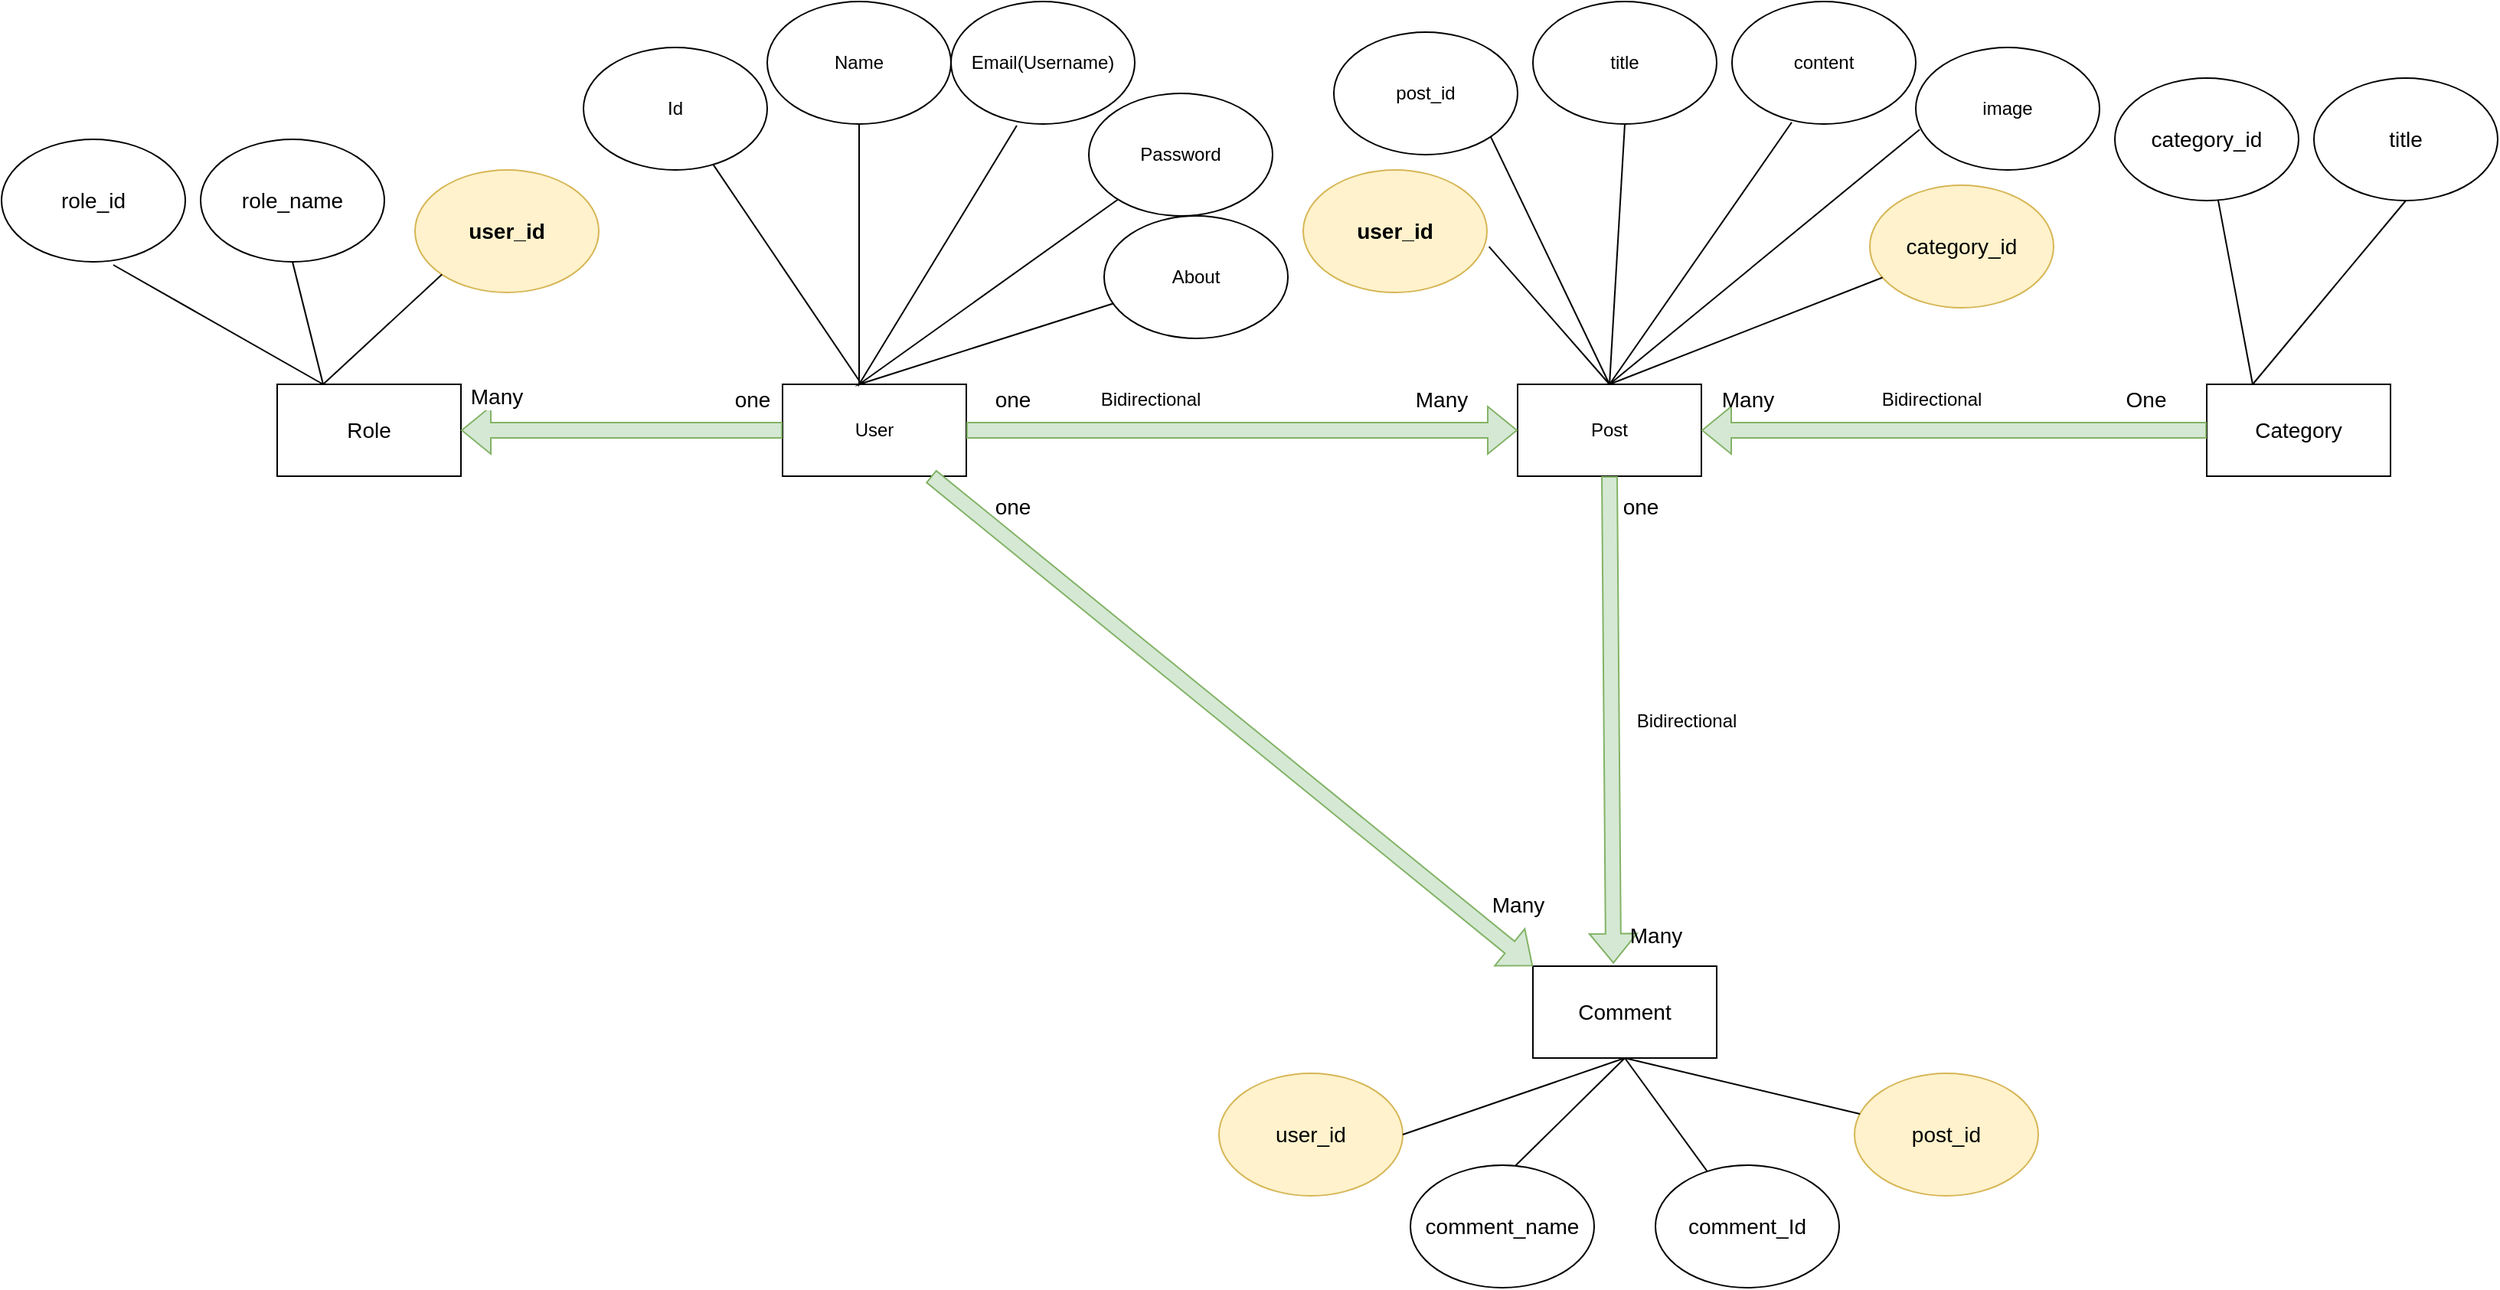 <mxfile version="16.5.1" type="device"><diagram id="6HhjdhrUA7WyOjACRvL_" name="Page-1"><mxGraphModel dx="1718" dy="553" grid="1" gridSize="10" guides="1" tooltips="1" connect="1" arrows="1" fold="1" page="1" pageScale="1" pageWidth="850" pageHeight="1100" math="0" shadow="0"><root><mxCell id="0"/><mxCell id="1" parent="0"/><mxCell id="ZEF_3SNM-UZM0ssutcNv-1" value="User" style="rounded=0;whiteSpace=wrap;html=1;" parent="1" vertex="1"><mxGeometry x="140" y="250" width="120" height="60" as="geometry"/></mxCell><mxCell id="ZEF_3SNM-UZM0ssutcNv-2" value="Id" style="ellipse;whiteSpace=wrap;html=1;" parent="1" vertex="1"><mxGeometry x="10" y="30" width="120" height="80" as="geometry"/></mxCell><mxCell id="ZEF_3SNM-UZM0ssutcNv-3" value="" style="endArrow=none;html=1;rounded=0;exitX=0.358;exitY=1.013;exitDx=0;exitDy=0;exitPerimeter=0;" parent="1" source="ZEF_3SNM-UZM0ssutcNv-6" target="ZEF_3SNM-UZM0ssutcNv-5" edge="1"><mxGeometry width="50" height="50" relative="1" as="geometry"><mxPoint x="400" y="270" as="sourcePoint"/><mxPoint x="450" y="220" as="targetPoint"/><Array as="points"><mxPoint x="190" y="250"/></Array></mxGeometry></mxCell><mxCell id="ZEF_3SNM-UZM0ssutcNv-4" value="" style="endArrow=none;html=1;rounded=0;entryX=0.425;entryY=-0.017;entryDx=0;entryDy=0;entryPerimeter=0;" parent="1" source="ZEF_3SNM-UZM0ssutcNv-2" target="ZEF_3SNM-UZM0ssutcNv-1" edge="1"><mxGeometry width="50" height="50" relative="1" as="geometry"><mxPoint x="400" y="270" as="sourcePoint"/><mxPoint x="450" y="220" as="targetPoint"/></mxGeometry></mxCell><mxCell id="ZEF_3SNM-UZM0ssutcNv-5" value="Name" style="ellipse;whiteSpace=wrap;html=1;" parent="1" vertex="1"><mxGeometry x="130" width="120" height="80" as="geometry"/></mxCell><mxCell id="ZEF_3SNM-UZM0ssutcNv-6" value="Email(Username)" style="ellipse;whiteSpace=wrap;html=1;" parent="1" vertex="1"><mxGeometry x="250" width="120" height="80" as="geometry"/></mxCell><mxCell id="ZEF_3SNM-UZM0ssutcNv-7" value="Password" style="ellipse;whiteSpace=wrap;html=1;" parent="1" vertex="1"><mxGeometry x="340" y="60" width="120" height="80" as="geometry"/></mxCell><mxCell id="ZEF_3SNM-UZM0ssutcNv-8" value="About" style="ellipse;whiteSpace=wrap;html=1;" parent="1" vertex="1"><mxGeometry x="350" y="140" width="120" height="80" as="geometry"/></mxCell><mxCell id="ZEF_3SNM-UZM0ssutcNv-9" value="" style="endArrow=none;html=1;rounded=0;" parent="1" source="ZEF_3SNM-UZM0ssutcNv-8" target="ZEF_3SNM-UZM0ssutcNv-7" edge="1"><mxGeometry width="50" height="50" relative="1" as="geometry"><mxPoint x="400" y="260" as="sourcePoint"/><mxPoint x="450" y="210" as="targetPoint"/><Array as="points"><mxPoint x="190" y="250"/></Array></mxGeometry></mxCell><mxCell id="ZEF_3SNM-UZM0ssutcNv-14" value="Post" style="rounded=0;whiteSpace=wrap;html=1;" parent="1" vertex="1"><mxGeometry x="620" y="250" width="120" height="60" as="geometry"/></mxCell><mxCell id="ZEF_3SNM-UZM0ssutcNv-15" value="post_id" style="ellipse;whiteSpace=wrap;html=1;" parent="1" vertex="1"><mxGeometry x="500" y="20" width="120" height="80" as="geometry"/></mxCell><mxCell id="ZEF_3SNM-UZM0ssutcNv-16" value="title" style="ellipse;whiteSpace=wrap;html=1;" parent="1" vertex="1"><mxGeometry x="630" width="120" height="80" as="geometry"/></mxCell><mxCell id="ZEF_3SNM-UZM0ssutcNv-17" value="content" style="ellipse;whiteSpace=wrap;html=1;" parent="1" vertex="1"><mxGeometry x="760" width="120" height="80" as="geometry"/></mxCell><mxCell id="ZEF_3SNM-UZM0ssutcNv-18" value="image" style="ellipse;whiteSpace=wrap;html=1;" parent="1" vertex="1"><mxGeometry x="880" y="30" width="120" height="80" as="geometry"/></mxCell><mxCell id="ZEF_3SNM-UZM0ssutcNv-19" value="&lt;b&gt;&lt;font style=&quot;font-size: 14px&quot;&gt;user_id&lt;/font&gt;&lt;/b&gt;" style="ellipse;whiteSpace=wrap;html=1;fillColor=#fff2cc;strokeColor=#d6b656;" parent="1" vertex="1"><mxGeometry x="480" y="110" width="120" height="80" as="geometry"/></mxCell><mxCell id="ZEF_3SNM-UZM0ssutcNv-20" value="" style="endArrow=none;html=1;rounded=0;fontSize=14;exitX=0.5;exitY=0;exitDx=0;exitDy=0;entryX=0.5;entryY=1;entryDx=0;entryDy=0;" parent="1" source="ZEF_3SNM-UZM0ssutcNv-14" target="ZEF_3SNM-UZM0ssutcNv-16" edge="1"><mxGeometry width="50" height="50" relative="1" as="geometry"><mxPoint x="655" y="190" as="sourcePoint"/><mxPoint x="705" y="140" as="targetPoint"/></mxGeometry></mxCell><mxCell id="ZEF_3SNM-UZM0ssutcNv-22" value="" style="endArrow=none;html=1;rounded=0;fontSize=14;entryX=0.325;entryY=0.986;entryDx=0;entryDy=0;entryPerimeter=0;exitX=0.5;exitY=0;exitDx=0;exitDy=0;" parent="1" source="ZEF_3SNM-UZM0ssutcNv-14" target="ZEF_3SNM-UZM0ssutcNv-17" edge="1"><mxGeometry width="50" height="50" relative="1" as="geometry"><mxPoint x="470" y="260" as="sourcePoint"/><mxPoint x="520" y="210" as="targetPoint"/></mxGeometry></mxCell><mxCell id="ZEF_3SNM-UZM0ssutcNv-23" value="" style="endArrow=none;html=1;rounded=0;fontSize=14;entryX=0.021;entryY=0.67;entryDx=0;entryDy=0;entryPerimeter=0;" parent="1" target="ZEF_3SNM-UZM0ssutcNv-18" edge="1"><mxGeometry width="50" height="50" relative="1" as="geometry"><mxPoint x="680" y="250" as="sourcePoint"/><mxPoint x="520" y="210" as="targetPoint"/></mxGeometry></mxCell><mxCell id="ZEF_3SNM-UZM0ssutcNv-24" value="" style="endArrow=none;html=1;rounded=0;fontSize=14;entryX=1;entryY=1;entryDx=0;entryDy=0;exitX=0.5;exitY=0;exitDx=0;exitDy=0;" parent="1" source="ZEF_3SNM-UZM0ssutcNv-14" target="ZEF_3SNM-UZM0ssutcNv-15" edge="1"><mxGeometry width="50" height="50" relative="1" as="geometry"><mxPoint x="470" y="260" as="sourcePoint"/><mxPoint x="520" y="210" as="targetPoint"/></mxGeometry></mxCell><mxCell id="ZEF_3SNM-UZM0ssutcNv-25" value="" style="endArrow=none;html=1;rounded=0;fontSize=14;entryX=1.011;entryY=0.626;entryDx=0;entryDy=0;entryPerimeter=0;exitX=0.5;exitY=0;exitDx=0;exitDy=0;" parent="1" source="ZEF_3SNM-UZM0ssutcNv-14" target="ZEF_3SNM-UZM0ssutcNv-19" edge="1"><mxGeometry width="50" height="50" relative="1" as="geometry"><mxPoint x="470" y="260" as="sourcePoint"/><mxPoint x="520" y="210" as="targetPoint"/></mxGeometry></mxCell><mxCell id="ZEF_3SNM-UZM0ssutcNv-27" value="" style="shape=flexArrow;endArrow=classic;html=1;rounded=0;fontSize=14;exitX=1;exitY=0.5;exitDx=0;exitDy=0;entryX=0;entryY=0.5;entryDx=0;entryDy=0;fillColor=#d5e8d4;strokeColor=#82b366;" parent="1" source="ZEF_3SNM-UZM0ssutcNv-1" target="ZEF_3SNM-UZM0ssutcNv-14" edge="1"><mxGeometry width="50" height="50" relative="1" as="geometry"><mxPoint x="440" y="240" as="sourcePoint"/><mxPoint x="490" y="190" as="targetPoint"/></mxGeometry></mxCell><mxCell id="ZEF_3SNM-UZM0ssutcNv-29" value="one" style="text;html=1;align=center;verticalAlign=middle;resizable=0;points=[];autosize=1;strokeColor=none;fillColor=none;fontSize=14;" parent="1" vertex="1"><mxGeometry x="270" y="250" width="40" height="20" as="geometry"/></mxCell><mxCell id="ZEF_3SNM-UZM0ssutcNv-30" value="Many" style="text;html=1;align=center;verticalAlign=middle;resizable=0;points=[];autosize=1;strokeColor=none;fillColor=none;fontSize=14;" parent="1" vertex="1"><mxGeometry x="545" y="250" width="50" height="20" as="geometry"/></mxCell><mxCell id="ZEF_3SNM-UZM0ssutcNv-31" value="Comment" style="rounded=0;whiteSpace=wrap;html=1;fontSize=14;" parent="1" vertex="1"><mxGeometry x="630" y="630" width="120" height="60" as="geometry"/></mxCell><mxCell id="ZEF_3SNM-UZM0ssutcNv-32" value="user_id" style="ellipse;whiteSpace=wrap;html=1;fontSize=14;fillColor=#fff2cc;strokeColor=#d6b656;" parent="1" vertex="1"><mxGeometry x="425" y="700" width="120" height="80" as="geometry"/></mxCell><mxCell id="ZEF_3SNM-UZM0ssutcNv-35" value="comment_name" style="ellipse;whiteSpace=wrap;html=1;fontSize=14;" parent="1" vertex="1"><mxGeometry x="550" y="760" width="120" height="80" as="geometry"/></mxCell><mxCell id="ZEF_3SNM-UZM0ssutcNv-36" value="comment_Id" style="ellipse;whiteSpace=wrap;html=1;fontSize=14;" parent="1" vertex="1"><mxGeometry x="710" y="760" width="120" height="80" as="geometry"/></mxCell><mxCell id="ZEF_3SNM-UZM0ssutcNv-37" value="post_id" style="ellipse;whiteSpace=wrap;html=1;fontSize=14;fillColor=#fff2cc;strokeColor=#d6b656;" parent="1" vertex="1"><mxGeometry x="840" y="700" width="120" height="80" as="geometry"/></mxCell><mxCell id="ZEF_3SNM-UZM0ssutcNv-38" value="" style="endArrow=none;html=1;rounded=0;fontSize=14;entryX=1;entryY=0.5;entryDx=0;entryDy=0;exitX=0.5;exitY=1;exitDx=0;exitDy=0;" parent="1" source="ZEF_3SNM-UZM0ssutcNv-31" target="ZEF_3SNM-UZM0ssutcNv-32" edge="1"><mxGeometry width="50" height="50" relative="1" as="geometry"><mxPoint x="440" y="590" as="sourcePoint"/><mxPoint x="490" y="540" as="targetPoint"/><Array as="points"/></mxGeometry></mxCell><mxCell id="ZEF_3SNM-UZM0ssutcNv-39" value="" style="endArrow=none;html=1;rounded=0;fontSize=14;exitX=0.572;exitY=0.003;exitDx=0;exitDy=0;exitPerimeter=0;" parent="1" source="ZEF_3SNM-UZM0ssutcNv-35" edge="1"><mxGeometry width="50" height="50" relative="1" as="geometry"><mxPoint x="480" y="640" as="sourcePoint"/><mxPoint x="690" y="690" as="targetPoint"/></mxGeometry></mxCell><mxCell id="ZEF_3SNM-UZM0ssutcNv-40" value="" style="endArrow=none;html=1;rounded=0;fontSize=14;" parent="1" source="ZEF_3SNM-UZM0ssutcNv-36" edge="1"><mxGeometry width="50" height="50" relative="1" as="geometry"><mxPoint x="480" y="640" as="sourcePoint"/><mxPoint x="690" y="690" as="targetPoint"/><Array as="points"><mxPoint x="690" y="690"/></Array></mxGeometry></mxCell><mxCell id="ZEF_3SNM-UZM0ssutcNv-43" value="" style="endArrow=none;html=1;rounded=0;fontSize=14;entryX=0.5;entryY=1;entryDx=0;entryDy=0;" parent="1" source="ZEF_3SNM-UZM0ssutcNv-37" target="ZEF_3SNM-UZM0ssutcNv-31" edge="1"><mxGeometry width="50" height="50" relative="1" as="geometry"><mxPoint x="480" y="640" as="sourcePoint"/><mxPoint x="530" y="590" as="targetPoint"/></mxGeometry></mxCell><mxCell id="ZEF_3SNM-UZM0ssutcNv-44" value="" style="shape=flexArrow;endArrow=classic;html=1;rounded=0;fontSize=14;entryX=0;entryY=0;entryDx=0;entryDy=0;fillColor=#d5e8d4;strokeColor=#82b366;" parent="1" source="ZEF_3SNM-UZM0ssutcNv-1" target="ZEF_3SNM-UZM0ssutcNv-31" edge="1"><mxGeometry width="50" height="50" relative="1" as="geometry"><mxPoint x="510" y="510" as="sourcePoint"/><mxPoint x="560" y="460" as="targetPoint"/></mxGeometry></mxCell><mxCell id="ZEF_3SNM-UZM0ssutcNv-45" value="one" style="text;html=1;align=center;verticalAlign=middle;resizable=0;points=[];autosize=1;strokeColor=none;fillColor=none;fontSize=14;" parent="1" vertex="1"><mxGeometry x="270" y="320" width="40" height="20" as="geometry"/></mxCell><mxCell id="ZEF_3SNM-UZM0ssutcNv-46" value="Many" style="text;html=1;align=center;verticalAlign=middle;resizable=0;points=[];autosize=1;strokeColor=none;fillColor=none;fontSize=14;" parent="1" vertex="1"><mxGeometry x="595" y="580" width="50" height="20" as="geometry"/></mxCell><mxCell id="ZEF_3SNM-UZM0ssutcNv-47" value="" style="shape=flexArrow;endArrow=classic;html=1;rounded=0;fontSize=14;exitX=0.5;exitY=1;exitDx=0;exitDy=0;entryX=0.438;entryY=-0.028;entryDx=0;entryDy=0;entryPerimeter=0;fillColor=#d5e8d4;strokeColor=#82b366;" parent="1" source="ZEF_3SNM-UZM0ssutcNv-14" target="ZEF_3SNM-UZM0ssutcNv-31" edge="1"><mxGeometry width="50" height="50" relative="1" as="geometry"><mxPoint x="510" y="510" as="sourcePoint"/><mxPoint x="560" y="460" as="targetPoint"/></mxGeometry></mxCell><mxCell id="ZEF_3SNM-UZM0ssutcNv-48" value="one" style="text;html=1;align=center;verticalAlign=middle;resizable=0;points=[];autosize=1;strokeColor=none;fillColor=none;fontSize=14;" parent="1" vertex="1"><mxGeometry x="680" y="320" width="40" height="20" as="geometry"/></mxCell><mxCell id="ZEF_3SNM-UZM0ssutcNv-49" value="Many" style="text;html=1;align=center;verticalAlign=middle;resizable=0;points=[];autosize=1;strokeColor=none;fillColor=none;fontSize=14;" parent="1" vertex="1"><mxGeometry x="685" y="600" width="50" height="20" as="geometry"/></mxCell><mxCell id="ZEF_3SNM-UZM0ssutcNv-50" value="Category" style="rounded=0;whiteSpace=wrap;html=1;fontSize=14;" parent="1" vertex="1"><mxGeometry x="1070" y="250" width="120" height="60" as="geometry"/></mxCell><mxCell id="ZEF_3SNM-UZM0ssutcNv-52" value="title" style="ellipse;whiteSpace=wrap;html=1;fontSize=14;" parent="1" vertex="1"><mxGeometry x="1140" y="50" width="120" height="80" as="geometry"/></mxCell><mxCell id="ZEF_3SNM-UZM0ssutcNv-53" value="category_id" style="ellipse;whiteSpace=wrap;html=1;fontSize=14;" parent="1" vertex="1"><mxGeometry x="1010" y="50" width="120" height="80" as="geometry"/></mxCell><mxCell id="ZEF_3SNM-UZM0ssutcNv-54" value="" style="shape=flexArrow;endArrow=classic;html=1;rounded=0;fontSize=14;exitX=1;exitY=0.5;exitDx=0;exitDy=0;fillColor=#d5e8d4;strokeColor=#82b366;entryX=1;entryY=0.5;entryDx=0;entryDy=0;" parent="1" target="ZEF_3SNM-UZM0ssutcNv-14" edge="1"><mxGeometry width="50" height="50" relative="1" as="geometry"><mxPoint x="1070" y="280" as="sourcePoint"/><mxPoint x="980" y="280" as="targetPoint"/></mxGeometry></mxCell><mxCell id="ZEF_3SNM-UZM0ssutcNv-55" value="Many" style="text;html=1;align=center;verticalAlign=middle;resizable=0;points=[];autosize=1;strokeColor=none;fillColor=none;fontSize=14;" parent="1" vertex="1"><mxGeometry x="745" y="250" width="50" height="20" as="geometry"/></mxCell><mxCell id="ZEF_3SNM-UZM0ssutcNv-56" value="One" style="text;html=1;align=center;verticalAlign=middle;resizable=0;points=[];autosize=1;strokeColor=none;fillColor=none;fontSize=14;" parent="1" vertex="1"><mxGeometry x="1010" y="250" width="40" height="20" as="geometry"/></mxCell><mxCell id="ZEF_3SNM-UZM0ssutcNv-58" value="" style="endArrow=none;html=1;rounded=0;fontSize=14;exitX=0.25;exitY=0;exitDx=0;exitDy=0;" parent="1" source="ZEF_3SNM-UZM0ssutcNv-50" target="ZEF_3SNM-UZM0ssutcNv-53" edge="1"><mxGeometry width="50" height="50" relative="1" as="geometry"><mxPoint x="980" y="280" as="sourcePoint"/><mxPoint x="1030" y="230" as="targetPoint"/></mxGeometry></mxCell><mxCell id="ZEF_3SNM-UZM0ssutcNv-59" value="" style="endArrow=none;html=1;rounded=0;fontSize=14;entryX=0.5;entryY=1;entryDx=0;entryDy=0;exitX=0.25;exitY=0;exitDx=0;exitDy=0;" parent="1" source="ZEF_3SNM-UZM0ssutcNv-50" target="ZEF_3SNM-UZM0ssutcNv-52" edge="1"><mxGeometry width="50" height="50" relative="1" as="geometry"><mxPoint x="980" y="280" as="sourcePoint"/><mxPoint x="1030" y="230" as="targetPoint"/></mxGeometry></mxCell><mxCell id="ZEF_3SNM-UZM0ssutcNv-60" value="category_id" style="ellipse;whiteSpace=wrap;html=1;fontSize=14;fillColor=#fff2cc;strokeColor=#d6b656;" parent="1" vertex="1"><mxGeometry x="850" y="120" width="120" height="80" as="geometry"/></mxCell><mxCell id="ZEF_3SNM-UZM0ssutcNv-61" value="" style="endArrow=none;html=1;rounded=0;fontSize=14;exitX=0.5;exitY=0;exitDx=0;exitDy=0;" parent="1" source="ZEF_3SNM-UZM0ssutcNv-14" target="ZEF_3SNM-UZM0ssutcNv-60" edge="1"><mxGeometry width="50" height="50" relative="1" as="geometry"><mxPoint x="980" y="280" as="sourcePoint"/><mxPoint x="1030" y="230" as="targetPoint"/></mxGeometry></mxCell><mxCell id="ZEF_3SNM-UZM0ssutcNv-62" value="Role" style="rounded=0;whiteSpace=wrap;html=1;fontSize=14;" parent="1" vertex="1"><mxGeometry x="-190" y="250" width="120" height="60" as="geometry"/></mxCell><mxCell id="ZEF_3SNM-UZM0ssutcNv-63" value="role_id" style="ellipse;whiteSpace=wrap;html=1;fontSize=14;" parent="1" vertex="1"><mxGeometry x="-370" y="90" width="120" height="80" as="geometry"/></mxCell><mxCell id="ZEF_3SNM-UZM0ssutcNv-64" value="role_name" style="ellipse;whiteSpace=wrap;html=1;fontSize=14;" parent="1" vertex="1"><mxGeometry x="-240" y="90" width="120" height="80" as="geometry"/></mxCell><mxCell id="ZEF_3SNM-UZM0ssutcNv-65" value="" style="endArrow=none;html=1;rounded=0;fontSize=14;exitX=0.608;exitY=1.025;exitDx=0;exitDy=0;exitPerimeter=0;entryX=0.25;entryY=0;entryDx=0;entryDy=0;" parent="1" source="ZEF_3SNM-UZM0ssutcNv-63" target="ZEF_3SNM-UZM0ssutcNv-62" edge="1"><mxGeometry width="50" height="50" relative="1" as="geometry"><mxPoint x="-170" y="160" as="sourcePoint"/><mxPoint x="-120" y="110" as="targetPoint"/></mxGeometry></mxCell><mxCell id="ZEF_3SNM-UZM0ssutcNv-66" value="" style="endArrow=none;html=1;rounded=0;fontSize=14;exitX=0.5;exitY=1;exitDx=0;exitDy=0;entryX=0.25;entryY=0;entryDx=0;entryDy=0;" parent="1" source="ZEF_3SNM-UZM0ssutcNv-64" target="ZEF_3SNM-UZM0ssutcNv-62" edge="1"><mxGeometry width="50" height="50" relative="1" as="geometry"><mxPoint x="-170" y="160" as="sourcePoint"/><mxPoint x="-120" y="110" as="targetPoint"/></mxGeometry></mxCell><mxCell id="ZEF_3SNM-UZM0ssutcNv-67" value="" style="shape=flexArrow;endArrow=classic;html=1;rounded=0;fontSize=14;entryX=1;entryY=0.5;entryDx=0;entryDy=0;fillColor=#d5e8d4;strokeColor=#82b366;" parent="1" source="ZEF_3SNM-UZM0ssutcNv-1" target="ZEF_3SNM-UZM0ssutcNv-62" edge="1"><mxGeometry width="50" height="50" relative="1" as="geometry"><mxPoint x="-160" y="300" as="sourcePoint"/><mxPoint x="-110" y="250" as="targetPoint"/></mxGeometry></mxCell><mxCell id="ZEF_3SNM-UZM0ssutcNv-69" value="Many" style="edgeLabel;html=1;align=center;verticalAlign=middle;resizable=0;points=[];fontSize=14;" parent="ZEF_3SNM-UZM0ssutcNv-67" vertex="1" connectable="0"><mxGeometry x="0.785" y="-22" relative="1" as="geometry"><mxPoint as="offset"/></mxGeometry></mxCell><mxCell id="ZEF_3SNM-UZM0ssutcNv-68" value="one" style="text;html=1;align=center;verticalAlign=middle;resizable=0;points=[];autosize=1;strokeColor=none;fillColor=none;fontSize=14;" parent="1" vertex="1"><mxGeometry x="100" y="250" width="40" height="20" as="geometry"/></mxCell><mxCell id="ZEF_3SNM-UZM0ssutcNv-70" value="&lt;b&gt;&lt;font style=&quot;font-size: 14px&quot;&gt;user_id&lt;/font&gt;&lt;/b&gt;" style="ellipse;whiteSpace=wrap;html=1;fillColor=#fff2cc;strokeColor=#d6b656;" parent="1" vertex="1"><mxGeometry x="-100" y="110" width="120" height="80" as="geometry"/></mxCell><mxCell id="ZEF_3SNM-UZM0ssutcNv-71" value="" style="endArrow=none;html=1;rounded=0;fontSize=14;exitX=0.25;exitY=0;exitDx=0;exitDy=0;entryX=0;entryY=1;entryDx=0;entryDy=0;" parent="1" source="ZEF_3SNM-UZM0ssutcNv-62" target="ZEF_3SNM-UZM0ssutcNv-70" edge="1"><mxGeometry width="50" height="50" relative="1" as="geometry"><mxPoint x="320" y="290" as="sourcePoint"/><mxPoint x="370" y="240" as="targetPoint"/></mxGeometry></mxCell><mxCell id="FYNjqJMqWBCsLUPBaskL-1" value="Bidirectional" style="text;html=1;align=center;verticalAlign=middle;resizable=0;points=[];autosize=1;strokeColor=none;fillColor=none;" vertex="1" parent="1"><mxGeometry x="340" y="250" width="80" height="20" as="geometry"/></mxCell><mxCell id="FYNjqJMqWBCsLUPBaskL-2" value="Bidirectional" style="text;html=1;align=center;verticalAlign=middle;resizable=0;points=[];autosize=1;strokeColor=none;fillColor=none;" vertex="1" parent="1"><mxGeometry x="850" y="250" width="80" height="20" as="geometry"/></mxCell><mxCell id="FYNjqJMqWBCsLUPBaskL-6" value="Bidirectional" style="text;html=1;align=center;verticalAlign=middle;resizable=0;points=[];autosize=1;strokeColor=none;fillColor=none;" vertex="1" parent="1"><mxGeometry x="690" y="460" width="80" height="20" as="geometry"/></mxCell></root></mxGraphModel></diagram></mxfile>